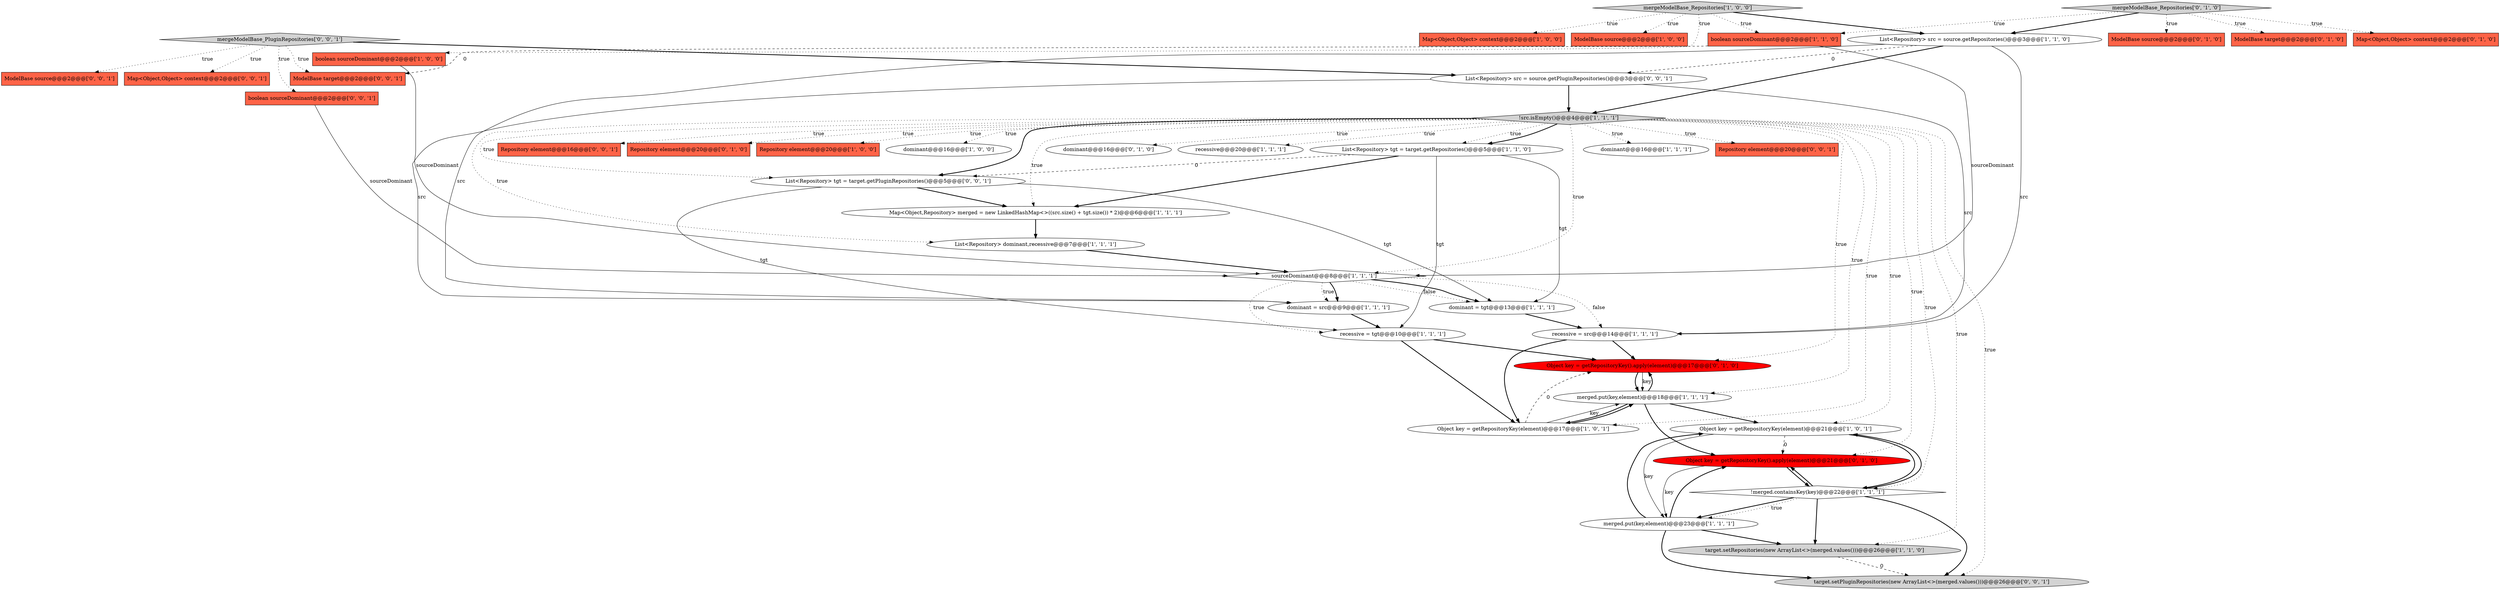 digraph {
42 [style = filled, label = "ModelBase target@@@2@@@['0', '0', '1']", fillcolor = tomato, shape = box image = "AAA0AAABBB3BBB"];
38 [style = filled, label = "mergeModelBase_PluginRepositories['0', '0', '1']", fillcolor = lightgray, shape = diamond image = "AAA0AAABBB3BBB"];
5 [style = filled, label = "mergeModelBase_Repositories['1', '0', '0']", fillcolor = lightgray, shape = diamond image = "AAA0AAABBB1BBB"];
28 [style = filled, label = "ModelBase source@@@2@@@['0', '1', '0']", fillcolor = tomato, shape = box image = "AAA0AAABBB2BBB"];
39 [style = filled, label = "List<Repository> src = source.getPluginRepositories()@@@3@@@['0', '0', '1']", fillcolor = white, shape = ellipse image = "AAA0AAABBB3BBB"];
17 [style = filled, label = "List<Repository> src = source.getRepositories()@@@3@@@['1', '1', '0']", fillcolor = white, shape = ellipse image = "AAA0AAABBB1BBB"];
11 [style = filled, label = "merged.put(key,element)@@@18@@@['1', '1', '1']", fillcolor = white, shape = ellipse image = "AAA0AAABBB1BBB"];
8 [style = filled, label = "Map<Object,Repository> merged = new LinkedHashMap<>((src.size() + tgt.size()) * 2)@@@6@@@['1', '1', '1']", fillcolor = white, shape = ellipse image = "AAA0AAABBB1BBB"];
29 [style = filled, label = "ModelBase target@@@2@@@['0', '1', '0']", fillcolor = tomato, shape = box image = "AAA0AAABBB2BBB"];
34 [style = filled, label = "Map<Object,Object> context@@@2@@@['0', '0', '1']", fillcolor = tomato, shape = box image = "AAA0AAABBB3BBB"];
36 [style = filled, label = "ModelBase source@@@2@@@['0', '0', '1']", fillcolor = tomato, shape = box image = "AAA0AAABBB3BBB"];
27 [style = filled, label = "Object key = getRepositoryKey().apply(element)@@@17@@@['0', '1', '0']", fillcolor = red, shape = ellipse image = "AAA1AAABBB2BBB"];
25 [style = filled, label = "dominant@@@16@@@['0', '1', '0']", fillcolor = white, shape = ellipse image = "AAA0AAABBB2BBB"];
0 [style = filled, label = "dominant = tgt@@@13@@@['1', '1', '1']", fillcolor = white, shape = ellipse image = "AAA0AAABBB1BBB"];
40 [style = filled, label = "boolean sourceDominant@@@2@@@['0', '0', '1']", fillcolor = tomato, shape = box image = "AAA0AAABBB3BBB"];
33 [style = filled, label = "List<Repository> tgt = target.getPluginRepositories()@@@5@@@['0', '0', '1']", fillcolor = white, shape = ellipse image = "AAA0AAABBB3BBB"];
16 [style = filled, label = "recessive@@@20@@@['1', '1', '1']", fillcolor = white, shape = ellipse image = "AAA0AAABBB1BBB"];
32 [style = filled, label = "Object key = getRepositoryKey().apply(element)@@@21@@@['0', '1', '0']", fillcolor = red, shape = ellipse image = "AAA1AAABBB2BBB"];
12 [style = filled, label = "recessive = tgt@@@10@@@['1', '1', '1']", fillcolor = white, shape = ellipse image = "AAA0AAABBB1BBB"];
6 [style = filled, label = "Map<Object,Object> context@@@2@@@['1', '0', '0']", fillcolor = tomato, shape = box image = "AAA0AAABBB1BBB"];
9 [style = filled, label = "!merged.containsKey(key)@@@22@@@['1', '1', '1']", fillcolor = white, shape = diamond image = "AAA0AAABBB1BBB"];
21 [style = filled, label = "merged.put(key,element)@@@23@@@['1', '1', '1']", fillcolor = white, shape = ellipse image = "AAA0AAABBB1BBB"];
22 [style = filled, label = "dominant@@@16@@@['1', '1', '1']", fillcolor = white, shape = ellipse image = "AAA0AAABBB1BBB"];
23 [style = filled, label = "recessive = src@@@14@@@['1', '1', '1']", fillcolor = white, shape = ellipse image = "AAA0AAABBB1BBB"];
24 [style = filled, label = "List<Repository> dominant,recessive@@@7@@@['1', '1', '1']", fillcolor = white, shape = ellipse image = "AAA0AAABBB1BBB"];
19 [style = filled, label = "boolean sourceDominant@@@2@@@['1', '1', '0']", fillcolor = tomato, shape = box image = "AAA0AAABBB1BBB"];
41 [style = filled, label = "target.setPluginRepositories(new ArrayList<>(merged.values()))@@@26@@@['0', '0', '1']", fillcolor = lightgray, shape = ellipse image = "AAA0AAABBB3BBB"];
37 [style = filled, label = "Repository element@@@20@@@['0', '0', '1']", fillcolor = tomato, shape = box image = "AAA0AAABBB3BBB"];
10 [style = filled, label = "sourceDominant@@@8@@@['1', '1', '1']", fillcolor = white, shape = diamond image = "AAA0AAABBB1BBB"];
7 [style = filled, label = "ModelBase source@@@2@@@['1', '0', '0']", fillcolor = tomato, shape = box image = "AAA0AAABBB1BBB"];
4 [style = filled, label = "boolean sourceDominant@@@2@@@['1', '0', '0']", fillcolor = tomato, shape = box image = "AAA0AAABBB1BBB"];
31 [style = filled, label = "mergeModelBase_Repositories['0', '1', '0']", fillcolor = lightgray, shape = diamond image = "AAA0AAABBB2BBB"];
18 [style = filled, label = "Object key = getRepositoryKey(element)@@@17@@@['1', '0', '1']", fillcolor = white, shape = ellipse image = "AAA0AAABBB1BBB"];
35 [style = filled, label = "Repository element@@@16@@@['0', '0', '1']", fillcolor = tomato, shape = box image = "AAA0AAABBB3BBB"];
20 [style = filled, label = "dominant = src@@@9@@@['1', '1', '1']", fillcolor = white, shape = ellipse image = "AAA0AAABBB1BBB"];
13 [style = filled, label = "!src.isEmpty()@@@4@@@['1', '1', '1']", fillcolor = lightgray, shape = diamond image = "AAA0AAABBB1BBB"];
26 [style = filled, label = "Repository element@@@20@@@['0', '1', '0']", fillcolor = tomato, shape = box image = "AAA0AAABBB2BBB"];
1 [style = filled, label = "Repository element@@@20@@@['1', '0', '0']", fillcolor = tomato, shape = box image = "AAA0AAABBB1BBB"];
15 [style = filled, label = "List<Repository> tgt = target.getRepositories()@@@5@@@['1', '1', '0']", fillcolor = white, shape = ellipse image = "AAA0AAABBB1BBB"];
30 [style = filled, label = "Map<Object,Object> context@@@2@@@['0', '1', '0']", fillcolor = tomato, shape = box image = "AAA0AAABBB2BBB"];
2 [style = filled, label = "Object key = getRepositoryKey(element)@@@21@@@['1', '0', '1']", fillcolor = white, shape = ellipse image = "AAA0AAABBB1BBB"];
14 [style = filled, label = "dominant@@@16@@@['1', '0', '0']", fillcolor = white, shape = ellipse image = "AAA0AAABBB1BBB"];
3 [style = filled, label = "target.setRepositories(new ArrayList<>(merged.values()))@@@26@@@['1', '1', '0']", fillcolor = lightgray, shape = ellipse image = "AAA0AAABBB1BBB"];
13->24 [style = dotted, label="true"];
3->41 [style = dashed, label="0"];
13->27 [style = dotted, label="true"];
17->23 [style = solid, label="src"];
38->34 [style = dotted, label="true"];
5->19 [style = dotted, label="true"];
13->41 [style = dotted, label="true"];
2->32 [style = dashed, label="0"];
33->12 [style = solid, label="tgt"];
13->10 [style = dotted, label="true"];
38->39 [style = bold, label=""];
13->35 [style = dotted, label="true"];
21->2 [style = bold, label=""];
31->28 [style = dotted, label="true"];
10->20 [style = dotted, label="true"];
10->0 [style = dotted, label="false"];
12->18 [style = bold, label=""];
9->21 [style = bold, label=""];
15->33 [style = dashed, label="0"];
13->15 [style = dotted, label="true"];
13->37 [style = dotted, label="true"];
40->10 [style = solid, label="sourceDominant"];
38->40 [style = dotted, label="true"];
17->20 [style = solid, label="src"];
21->3 [style = bold, label=""];
31->19 [style = dotted, label="true"];
13->9 [style = dotted, label="true"];
24->10 [style = bold, label=""];
18->11 [style = solid, label="key"];
13->3 [style = dotted, label="true"];
39->20 [style = solid, label="src"];
9->2 [style = bold, label=""];
13->25 [style = dotted, label="true"];
19->10 [style = solid, label="sourceDominant"];
18->11 [style = bold, label=""];
9->32 [style = bold, label=""];
21->41 [style = bold, label=""];
5->6 [style = dotted, label="true"];
2->9 [style = bold, label=""];
9->21 [style = dotted, label="true"];
5->17 [style = bold, label=""];
11->18 [style = bold, label=""];
5->4 [style = dotted, label="true"];
13->32 [style = dotted, label="true"];
31->30 [style = dotted, label="true"];
32->21 [style = solid, label="key"];
0->23 [style = bold, label=""];
13->22 [style = dotted, label="true"];
27->11 [style = bold, label=""];
5->7 [style = dotted, label="true"];
10->0 [style = bold, label=""];
15->0 [style = solid, label="tgt"];
13->15 [style = bold, label=""];
31->29 [style = dotted, label="true"];
33->8 [style = bold, label=""];
38->42 [style = dotted, label="true"];
8->24 [style = bold, label=""];
2->21 [style = solid, label="key"];
13->16 [style = dotted, label="true"];
17->39 [style = dashed, label="0"];
13->18 [style = dotted, label="true"];
39->13 [style = bold, label=""];
13->26 [style = dotted, label="true"];
18->27 [style = dashed, label="0"];
11->32 [style = bold, label=""];
33->0 [style = solid, label="tgt"];
13->2 [style = dotted, label="true"];
32->9 [style = bold, label=""];
13->33 [style = dotted, label="true"];
13->8 [style = dotted, label="true"];
9->3 [style = bold, label=""];
13->11 [style = dotted, label="true"];
17->13 [style = bold, label=""];
4->10 [style = solid, label="sourceDominant"];
31->17 [style = bold, label=""];
15->12 [style = solid, label="tgt"];
13->14 [style = dotted, label="true"];
12->27 [style = bold, label=""];
15->8 [style = bold, label=""];
23->18 [style = bold, label=""];
38->36 [style = dotted, label="true"];
19->42 [style = dashed, label="0"];
10->20 [style = bold, label=""];
10->12 [style = dotted, label="true"];
23->27 [style = bold, label=""];
39->23 [style = solid, label="src"];
11->2 [style = bold, label=""];
9->41 [style = bold, label=""];
13->1 [style = dotted, label="true"];
21->32 [style = bold, label=""];
20->12 [style = bold, label=""];
13->33 [style = bold, label=""];
27->11 [style = solid, label="key"];
10->23 [style = dotted, label="false"];
11->27 [style = bold, label=""];
}
